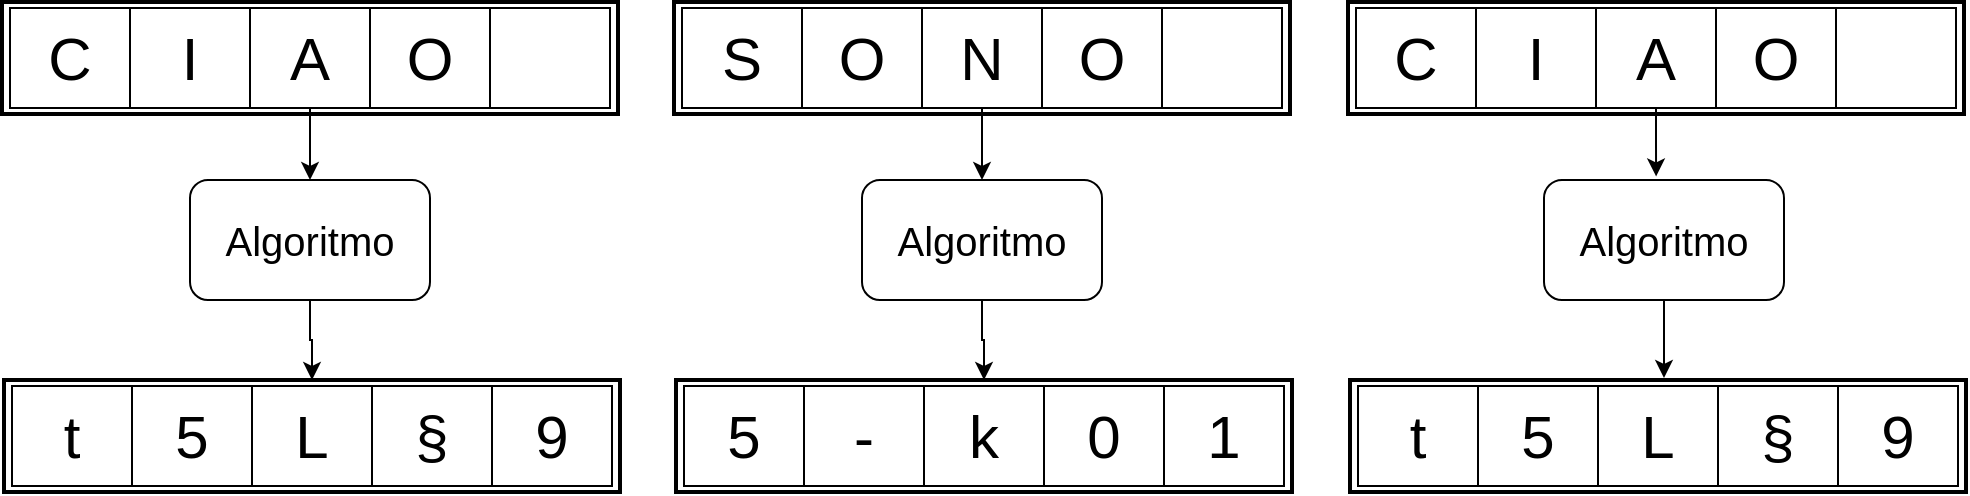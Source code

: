 <mxfile version="28.1.1">
  <diagram name="Page-1" id="URkm_zsIdy71xG1-zn2m">
    <mxGraphModel dx="1980" dy="667" grid="1" gridSize="10" guides="1" tooltips="1" connect="1" arrows="1" fold="1" page="1" pageScale="1" pageWidth="850" pageHeight="1100" math="0" shadow="0">
      <root>
        <mxCell id="0" />
        <mxCell id="1" parent="0" />
        <mxCell id="2dDAKNH7k0do-McZ3fLX-52" value="" style="rounded=0;whiteSpace=wrap;html=1;strokeColor=light-dark(#000000,#009900);strokeWidth=2;" vertex="1" parent="1">
          <mxGeometry x="256" y="471" width="308" height="56" as="geometry" />
        </mxCell>
        <mxCell id="2dDAKNH7k0do-McZ3fLX-51" value="" style="rounded=0;whiteSpace=wrap;html=1;strokeColor=light-dark(#000000,#FF0000);strokeWidth=2;" vertex="1" parent="1">
          <mxGeometry x="-80" y="471" width="308" height="56" as="geometry" />
        </mxCell>
        <mxCell id="2dDAKNH7k0do-McZ3fLX-24" value="&lt;font style=&quot;font-size: 30px;&quot;&gt;C&lt;/font&gt;" style="rounded=0;whiteSpace=wrap;html=1;gradientColor=none;strokeColor=default;" vertex="1" parent="1">
          <mxGeometry x="-76" y="474" width="60" height="50" as="geometry" />
        </mxCell>
        <mxCell id="2dDAKNH7k0do-McZ3fLX-25" value="&lt;font style=&quot;font-size: 30px;&quot;&gt;I&lt;/font&gt;" style="rounded=0;whiteSpace=wrap;html=1;" vertex="1" parent="1">
          <mxGeometry x="-16" y="474" width="60" height="50" as="geometry" />
        </mxCell>
        <mxCell id="2dDAKNH7k0do-McZ3fLX-83" style="edgeStyle=orthogonalEdgeStyle;rounded=0;orthogonalLoop=1;jettySize=auto;html=1;entryX=0.5;entryY=0;entryDx=0;entryDy=0;" edge="1" parent="1" source="2dDAKNH7k0do-McZ3fLX-26" target="2dDAKNH7k0do-McZ3fLX-62">
          <mxGeometry relative="1" as="geometry" />
        </mxCell>
        <mxCell id="2dDAKNH7k0do-McZ3fLX-26" value="&lt;font style=&quot;font-size: 30px;&quot;&gt;A&lt;/font&gt;" style="rounded=0;whiteSpace=wrap;html=1;" vertex="1" parent="1">
          <mxGeometry x="44" y="474" width="60" height="50" as="geometry" />
        </mxCell>
        <mxCell id="2dDAKNH7k0do-McZ3fLX-27" value="&lt;font style=&quot;font-size: 30px;&quot;&gt;O&lt;/font&gt;" style="rounded=0;whiteSpace=wrap;html=1;" vertex="1" parent="1">
          <mxGeometry x="104" y="474" width="60" height="50" as="geometry" />
        </mxCell>
        <mxCell id="2dDAKNH7k0do-McZ3fLX-28" value="" style="rounded=0;whiteSpace=wrap;html=1;" vertex="1" parent="1">
          <mxGeometry x="164" y="474" width="60" height="50" as="geometry" />
        </mxCell>
        <mxCell id="2dDAKNH7k0do-McZ3fLX-29" value="&lt;font style=&quot;font-size: 30px;&quot;&gt;S&lt;/font&gt;" style="rounded=0;whiteSpace=wrap;html=1;" vertex="1" parent="1">
          <mxGeometry x="260" y="474" width="60" height="50" as="geometry" />
        </mxCell>
        <mxCell id="2dDAKNH7k0do-McZ3fLX-30" value="&lt;font style=&quot;font-size: 30px;&quot;&gt;O&lt;/font&gt;" style="rounded=0;whiteSpace=wrap;html=1;" vertex="1" parent="1">
          <mxGeometry x="320" y="474" width="60" height="50" as="geometry" />
        </mxCell>
        <mxCell id="2dDAKNH7k0do-McZ3fLX-85" value="" style="edgeStyle=orthogonalEdgeStyle;rounded=0;orthogonalLoop=1;jettySize=auto;html=1;" edge="1" parent="1" source="2dDAKNH7k0do-McZ3fLX-31" target="2dDAKNH7k0do-McZ3fLX-81">
          <mxGeometry relative="1" as="geometry" />
        </mxCell>
        <mxCell id="2dDAKNH7k0do-McZ3fLX-31" value="&lt;font style=&quot;font-size: 30px;&quot;&gt;N&lt;/font&gt;" style="rounded=0;whiteSpace=wrap;html=1;" vertex="1" parent="1">
          <mxGeometry x="380" y="474" width="60" height="50" as="geometry" />
        </mxCell>
        <mxCell id="2dDAKNH7k0do-McZ3fLX-32" value="&lt;font style=&quot;font-size: 30px;&quot;&gt;O&lt;/font&gt;" style="rounded=0;whiteSpace=wrap;html=1;" vertex="1" parent="1">
          <mxGeometry x="440" y="474" width="60" height="50" as="geometry" />
        </mxCell>
        <mxCell id="2dDAKNH7k0do-McZ3fLX-33" value="" style="rounded=0;whiteSpace=wrap;html=1;" vertex="1" parent="1">
          <mxGeometry x="500" y="474" width="60" height="50" as="geometry" />
        </mxCell>
        <mxCell id="2dDAKNH7k0do-McZ3fLX-56" value="" style="rounded=0;whiteSpace=wrap;html=1;strokeColor=light-dark(#000000,#0000FF);strokeWidth=2;" vertex="1" parent="1">
          <mxGeometry x="593" y="471" width="308" height="56" as="geometry" />
        </mxCell>
        <mxCell id="2dDAKNH7k0do-McZ3fLX-57" value="&lt;font style=&quot;font-size: 30px;&quot;&gt;C&lt;/font&gt;" style="rounded=0;whiteSpace=wrap;html=1;gradientColor=none;strokeColor=default;" vertex="1" parent="1">
          <mxGeometry x="597" y="474" width="60" height="50" as="geometry" />
        </mxCell>
        <mxCell id="2dDAKNH7k0do-McZ3fLX-58" value="&lt;font style=&quot;font-size: 30px;&quot;&gt;I&lt;/font&gt;" style="rounded=0;whiteSpace=wrap;html=1;" vertex="1" parent="1">
          <mxGeometry x="657" y="474" width="60" height="50" as="geometry" />
        </mxCell>
        <mxCell id="2dDAKNH7k0do-McZ3fLX-59" value="&lt;font style=&quot;font-size: 30px;&quot;&gt;A&lt;/font&gt;" style="rounded=0;whiteSpace=wrap;html=1;" vertex="1" parent="1">
          <mxGeometry x="717" y="474" width="60" height="50" as="geometry" />
        </mxCell>
        <mxCell id="2dDAKNH7k0do-McZ3fLX-60" value="&lt;font style=&quot;font-size: 30px;&quot;&gt;O&lt;/font&gt;" style="rounded=0;whiteSpace=wrap;html=1;" vertex="1" parent="1">
          <mxGeometry x="777" y="474" width="60" height="50" as="geometry" />
        </mxCell>
        <mxCell id="2dDAKNH7k0do-McZ3fLX-61" value="" style="rounded=0;whiteSpace=wrap;html=1;" vertex="1" parent="1">
          <mxGeometry x="837" y="474" width="60" height="50" as="geometry" />
        </mxCell>
        <mxCell id="2dDAKNH7k0do-McZ3fLX-84" style="edgeStyle=orthogonalEdgeStyle;rounded=0;orthogonalLoop=1;jettySize=auto;html=1;entryX=0.5;entryY=0;entryDx=0;entryDy=0;" edge="1" parent="1" source="2dDAKNH7k0do-McZ3fLX-62" target="2dDAKNH7k0do-McZ3fLX-64">
          <mxGeometry relative="1" as="geometry" />
        </mxCell>
        <mxCell id="2dDAKNH7k0do-McZ3fLX-62" value="&lt;font style=&quot;font-size: 20px;&quot;&gt;Algoritmo&lt;/font&gt;" style="rounded=1;whiteSpace=wrap;html=1;" vertex="1" parent="1">
          <mxGeometry x="14" y="560" width="120" height="60" as="geometry" />
        </mxCell>
        <mxCell id="2dDAKNH7k0do-McZ3fLX-63" value="" style="rounded=0;whiteSpace=wrap;html=1;strokeColor=light-dark(#000000,#009900);strokeWidth=2;" vertex="1" parent="1">
          <mxGeometry x="257" y="660" width="308" height="56" as="geometry" />
        </mxCell>
        <mxCell id="2dDAKNH7k0do-McZ3fLX-64" value="" style="rounded=0;whiteSpace=wrap;html=1;strokeColor=light-dark(#000000,#FF0000);strokeWidth=2;" vertex="1" parent="1">
          <mxGeometry x="-79" y="660" width="308" height="56" as="geometry" />
        </mxCell>
        <mxCell id="2dDAKNH7k0do-McZ3fLX-65" value="&lt;font style=&quot;font-size: 30px;&quot;&gt;t&lt;/font&gt;" style="rounded=0;whiteSpace=wrap;html=1;gradientColor=none;strokeColor=default;" vertex="1" parent="1">
          <mxGeometry x="-75" y="663" width="60" height="50" as="geometry" />
        </mxCell>
        <mxCell id="2dDAKNH7k0do-McZ3fLX-66" value="&lt;font style=&quot;font-size: 30px;&quot;&gt;5&lt;/font&gt;" style="rounded=0;whiteSpace=wrap;html=1;" vertex="1" parent="1">
          <mxGeometry x="-15" y="663" width="60" height="50" as="geometry" />
        </mxCell>
        <mxCell id="2dDAKNH7k0do-McZ3fLX-67" value="&lt;font style=&quot;font-size: 30px;&quot;&gt;L&lt;/font&gt;" style="rounded=0;whiteSpace=wrap;html=1;" vertex="1" parent="1">
          <mxGeometry x="45" y="663" width="60" height="50" as="geometry" />
        </mxCell>
        <mxCell id="2dDAKNH7k0do-McZ3fLX-68" value="&lt;font style=&quot;font-size: 30px;&quot;&gt;§&lt;/font&gt;" style="rounded=0;whiteSpace=wrap;html=1;" vertex="1" parent="1">
          <mxGeometry x="105" y="663" width="60" height="50" as="geometry" />
        </mxCell>
        <mxCell id="2dDAKNH7k0do-McZ3fLX-69" value="&lt;font style=&quot;font-size: 30px;&quot;&gt;9&lt;/font&gt;" style="rounded=0;whiteSpace=wrap;html=1;" vertex="1" parent="1">
          <mxGeometry x="165" y="663" width="60" height="50" as="geometry" />
        </mxCell>
        <mxCell id="2dDAKNH7k0do-McZ3fLX-70" value="&lt;font style=&quot;font-size: 30px;&quot;&gt;5&lt;/font&gt;" style="rounded=0;whiteSpace=wrap;html=1;" vertex="1" parent="1">
          <mxGeometry x="261" y="663" width="60" height="50" as="geometry" />
        </mxCell>
        <mxCell id="2dDAKNH7k0do-McZ3fLX-71" value="&lt;font style=&quot;font-size: 30px;&quot;&gt;-&lt;/font&gt;" style="rounded=0;whiteSpace=wrap;html=1;" vertex="1" parent="1">
          <mxGeometry x="321" y="663" width="60" height="50" as="geometry" />
        </mxCell>
        <mxCell id="2dDAKNH7k0do-McZ3fLX-72" value="&lt;font style=&quot;font-size: 30px;&quot;&gt;k&lt;/font&gt;" style="rounded=0;whiteSpace=wrap;html=1;" vertex="1" parent="1">
          <mxGeometry x="381" y="663" width="60" height="50" as="geometry" />
        </mxCell>
        <mxCell id="2dDAKNH7k0do-McZ3fLX-73" value="&lt;font style=&quot;font-size: 30px;&quot;&gt;0&lt;/font&gt;" style="rounded=0;whiteSpace=wrap;html=1;" vertex="1" parent="1">
          <mxGeometry x="441" y="663" width="60" height="50" as="geometry" />
        </mxCell>
        <mxCell id="2dDAKNH7k0do-McZ3fLX-74" value="&lt;font style=&quot;font-size: 30px;&quot;&gt;1&lt;/font&gt;" style="rounded=0;whiteSpace=wrap;html=1;" vertex="1" parent="1">
          <mxGeometry x="501" y="663" width="60" height="50" as="geometry" />
        </mxCell>
        <mxCell id="2dDAKNH7k0do-McZ3fLX-75" value="" style="rounded=0;whiteSpace=wrap;html=1;strokeColor=light-dark(#000000,#0000FF);strokeWidth=2;" vertex="1" parent="1">
          <mxGeometry x="594" y="660" width="308" height="56" as="geometry" />
        </mxCell>
        <mxCell id="2dDAKNH7k0do-McZ3fLX-76" value="&lt;font style=&quot;font-size: 30px;&quot;&gt;t&lt;/font&gt;" style="rounded=0;whiteSpace=wrap;html=1;gradientColor=none;strokeColor=default;" vertex="1" parent="1">
          <mxGeometry x="598" y="663" width="60" height="50" as="geometry" />
        </mxCell>
        <mxCell id="2dDAKNH7k0do-McZ3fLX-77" value="&lt;font style=&quot;font-size: 30px;&quot;&gt;5&lt;/font&gt;" style="rounded=0;whiteSpace=wrap;html=1;" vertex="1" parent="1">
          <mxGeometry x="658" y="663" width="60" height="50" as="geometry" />
        </mxCell>
        <mxCell id="2dDAKNH7k0do-McZ3fLX-78" value="&lt;font style=&quot;font-size: 30px;&quot;&gt;L&lt;/font&gt;" style="rounded=0;whiteSpace=wrap;html=1;" vertex="1" parent="1">
          <mxGeometry x="718" y="663" width="60" height="50" as="geometry" />
        </mxCell>
        <mxCell id="2dDAKNH7k0do-McZ3fLX-79" value="&lt;font style=&quot;font-size: 30px;&quot;&gt;§&lt;/font&gt;" style="rounded=0;whiteSpace=wrap;html=1;" vertex="1" parent="1">
          <mxGeometry x="778" y="663" width="60" height="50" as="geometry" />
        </mxCell>
        <mxCell id="2dDAKNH7k0do-McZ3fLX-80" value="&lt;font style=&quot;font-size: 30px;&quot;&gt;9&lt;/font&gt;" style="rounded=0;whiteSpace=wrap;html=1;" vertex="1" parent="1">
          <mxGeometry x="838" y="663" width="60" height="50" as="geometry" />
        </mxCell>
        <mxCell id="2dDAKNH7k0do-McZ3fLX-86" style="edgeStyle=orthogonalEdgeStyle;rounded=0;orthogonalLoop=1;jettySize=auto;html=1;entryX=0.5;entryY=0;entryDx=0;entryDy=0;" edge="1" parent="1" source="2dDAKNH7k0do-McZ3fLX-81" target="2dDAKNH7k0do-McZ3fLX-63">
          <mxGeometry relative="1" as="geometry" />
        </mxCell>
        <mxCell id="2dDAKNH7k0do-McZ3fLX-81" value="&lt;font style=&quot;font-size: 20px;&quot;&gt;Algoritmo&lt;/font&gt;" style="rounded=1;whiteSpace=wrap;html=1;" vertex="1" parent="1">
          <mxGeometry x="350" y="560" width="120" height="60" as="geometry" />
        </mxCell>
        <mxCell id="2dDAKNH7k0do-McZ3fLX-82" value="&lt;font style=&quot;font-size: 20px;&quot;&gt;Algoritmo&lt;/font&gt;" style="rounded=1;whiteSpace=wrap;html=1;" vertex="1" parent="1">
          <mxGeometry x="691" y="560" width="120" height="60" as="geometry" />
        </mxCell>
        <mxCell id="2dDAKNH7k0do-McZ3fLX-87" style="edgeStyle=orthogonalEdgeStyle;rounded=0;orthogonalLoop=1;jettySize=auto;html=1;entryX=0.467;entryY=-0.03;entryDx=0;entryDy=0;entryPerimeter=0;" edge="1" parent="1" source="2dDAKNH7k0do-McZ3fLX-59" target="2dDAKNH7k0do-McZ3fLX-82">
          <mxGeometry relative="1" as="geometry" />
        </mxCell>
        <mxCell id="2dDAKNH7k0do-McZ3fLX-88" style="edgeStyle=orthogonalEdgeStyle;rounded=0;orthogonalLoop=1;jettySize=auto;html=1;" edge="1" parent="1" source="2dDAKNH7k0do-McZ3fLX-82">
          <mxGeometry relative="1" as="geometry">
            <mxPoint x="751" y="659" as="targetPoint" />
          </mxGeometry>
        </mxCell>
      </root>
    </mxGraphModel>
  </diagram>
</mxfile>
